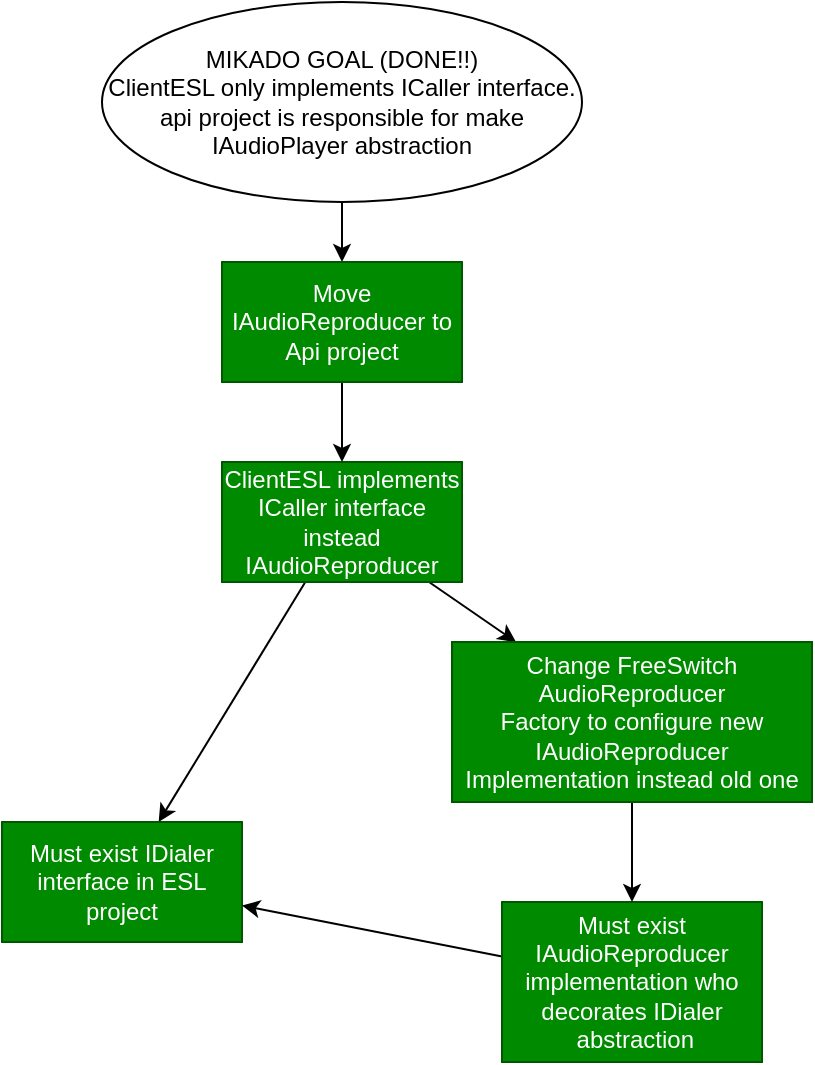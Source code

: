 <mxfile>
    <diagram id="C-UyLo08sF8f4sKAR96N" name="Page-1">
        <mxGraphModel dx="578" dy="799" grid="1" gridSize="10" guides="1" tooltips="1" connect="1" arrows="1" fold="1" page="1" pageScale="1" pageWidth="850" pageHeight="1100" math="0" shadow="0">
            <root>
                <mxCell id="0"/>
                <mxCell id="1" parent="0"/>
                <mxCell id="13" value="" style="edgeStyle=none;html=1;" edge="1" parent="1" source="3" target="12">
                    <mxGeometry relative="1" as="geometry"/>
                </mxCell>
                <mxCell id="3" value="MIKADO GOAL (DONE!!)&lt;br&gt;ClientESL only implements ICaller interface. api project is responsible for make IAudioPlayer abstraction" style="ellipse;whiteSpace=wrap;html=1;" parent="1" vertex="1">
                    <mxGeometry x="390" y="170" width="240" height="100" as="geometry"/>
                </mxCell>
                <mxCell id="9" value="" style="edgeStyle=none;html=1;" parent="1" source="4" target="10" edge="1">
                    <mxGeometry relative="1" as="geometry">
                        <mxPoint x="380" y="471.053" as="targetPoint"/>
                    </mxGeometry>
                </mxCell>
                <mxCell id="16" value="" style="edgeStyle=none;html=1;" edge="1" parent="1" source="4" target="22">
                    <mxGeometry relative="1" as="geometry">
                        <mxPoint x="610" y="490" as="targetPoint"/>
                    </mxGeometry>
                </mxCell>
                <mxCell id="4" value="ClientESL implements ICaller interface instead IAudioReproducer" style="whiteSpace=wrap;html=1;fillColor=#008a00;fontColor=#ffffff;strokeColor=#005700;" parent="1" vertex="1">
                    <mxGeometry x="450" y="400" width="120" height="60" as="geometry"/>
                </mxCell>
                <mxCell id="10" value="Must exist IDialer interface in ESL project" style="whiteSpace=wrap;html=1;fillColor=#008a00;fontColor=#ffffff;strokeColor=#005700;" parent="1" vertex="1">
                    <mxGeometry x="340" y="580" width="120" height="60" as="geometry"/>
                </mxCell>
                <mxCell id="14" style="edgeStyle=none;html=1;" edge="1" parent="1" source="12" target="4">
                    <mxGeometry relative="1" as="geometry"/>
                </mxCell>
                <mxCell id="12" value="Move IAudioReproducer to Api project" style="whiteSpace=wrap;html=1;fillColor=#008a00;fontColor=#ffffff;strokeColor=#005700;" vertex="1" parent="1">
                    <mxGeometry x="450" y="300" width="120" height="60" as="geometry"/>
                </mxCell>
                <mxCell id="19" style="edgeStyle=none;html=1;" edge="1" parent="1" source="17" target="10">
                    <mxGeometry relative="1" as="geometry"/>
                </mxCell>
                <mxCell id="17" value="Must exist IAudioReproducer implementation who decorates IDialer&lt;br&gt;&amp;nbsp;abstraction" style="whiteSpace=wrap;html=1;fillColor=#008a00;fontColor=#ffffff;strokeColor=#005700;" vertex="1" parent="1">
                    <mxGeometry x="590" y="620" width="130" height="80" as="geometry"/>
                </mxCell>
                <mxCell id="25" style="edgeStyle=none;html=1;exitX=0.5;exitY=1;exitDx=0;exitDy=0;" edge="1" parent="1" source="22" target="17">
                    <mxGeometry relative="1" as="geometry"/>
                </mxCell>
                <mxCell id="22" value="Change FreeSwitch AudioReproducer&lt;br&gt;Factory to configure new IAudioReproducer Implementation instead old one" style="whiteSpace=wrap;html=1;fillColor=#008a00;fontColor=#ffffff;strokeColor=#005700;" vertex="1" parent="1">
                    <mxGeometry x="565" y="490" width="180" height="80" as="geometry"/>
                </mxCell>
            </root>
        </mxGraphModel>
    </diagram>
</mxfile>